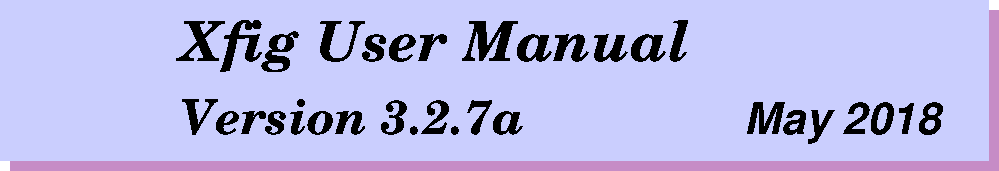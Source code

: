 #FIG 3.2  Produced by xfig version 3.2.5c
Landscape
Center
Inches
Letter
100.00
Single
-2
1200 2
0 32 #cacefe
0 33 #c68cc6
2 2 0 0 -1 32 51 -1 20 0.000 0 0 -1 0 0 5
	 0 0 7410 0 7410 1200 0 1200 0 0
2 5 0 1 -1 -1 50 -1 -1 0.000 0 0 -1 0 0 5
	0 xfig-logo.png
	 150 120 1110 120 1110 1080 150 1080 150 120
2 2 0 0 -1 33 52 -1 20 0.000 0 0 -1 0 0 5
	 75 75 7485 75 7485 1275 75 1275 75 75
4 0 -1 50 -1 27 24 0.0000 4 285 2850 1350 1000 Version 3.2.7a\001
4 2 -1 50 -1 19 22 0.0000 4 345 2130 7050 1000 May 2018\001
4 0 -1 50 -1 27 28 0.0000 4 435 4215 1350 450 Xfig User Manual\001
